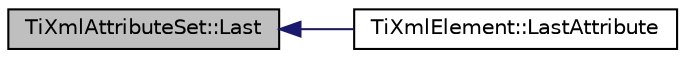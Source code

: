 digraph "TiXmlAttributeSet::Last"
{
  edge [fontname="Helvetica",fontsize="10",labelfontname="Helvetica",labelfontsize="10"];
  node [fontname="Helvetica",fontsize="10",shape=record];
  rankdir="LR";
  Node1 [label="TiXmlAttributeSet::Last",height=0.2,width=0.4,color="black", fillcolor="grey75", style="filled" fontcolor="black"];
  Node1 -> Node2 [dir="back",color="midnightblue",fontsize="10",style="solid",fontname="Helvetica"];
  Node2 [label="TiXmlElement::LastAttribute",height=0.2,width=0.4,color="black", fillcolor="white", style="filled",URL="$class_ti_xml_element.html#a86191b49f9177be132b85b14655f1381",tooltip="Access the last attribute in this element. "];
}
